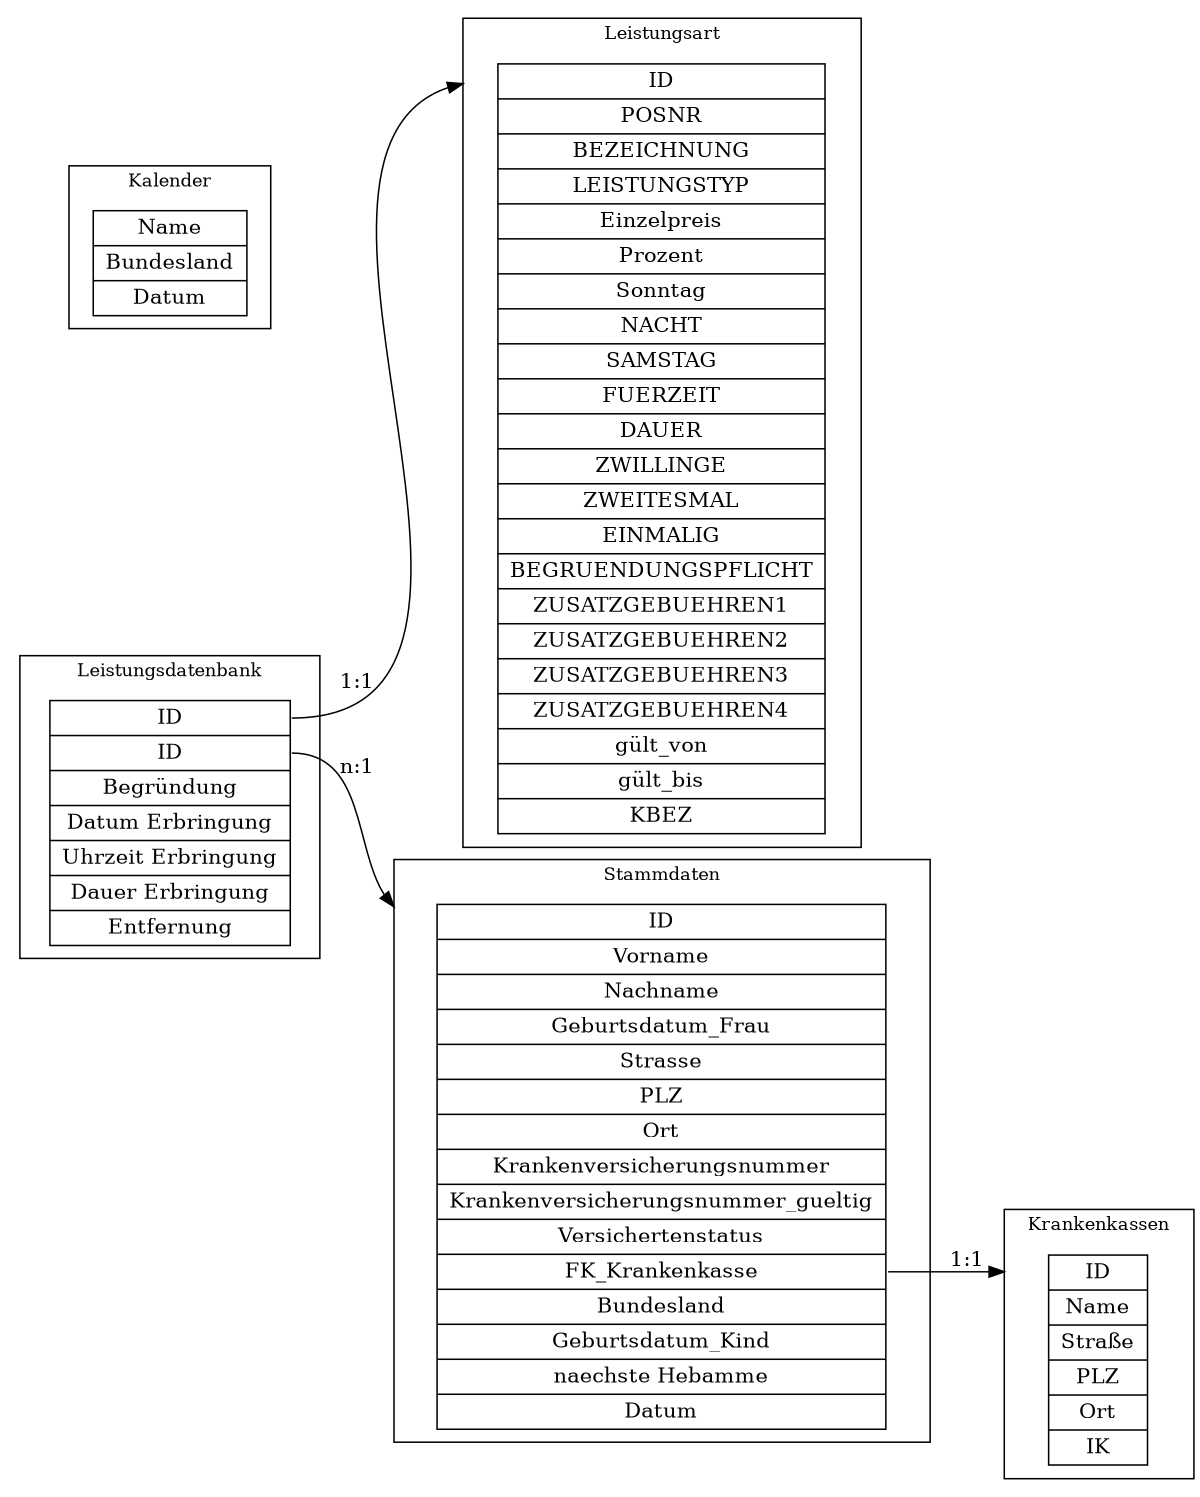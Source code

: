 digraph Hebamme {
	size="8,10";
	page="8.5,11";
	ratio=fill;
	fontsize=12;
	rankdir=LR;
	compound=true;

	subgraph cluster_leistungsart {
		label=Leistungsart;
		struct_leistungsart 
			[shape=record,
			 label="<id> ID | POSNR | BEZEICHNUNG | LEISTUNGSTYP | Einzelpreis | Prozent | Sonntag | NACHT | SAMSTAG | FUERZEIT | DAUER | ZWILLINGE | ZWEITESMAL | EINMALIG | BEGRUENDUNGSPFLICHT | ZUSATZGEBUEHREN1 | ZUSATZGEBUEHREN2 | ZUSATZGEBUEHREN3 | ZUSATZGEBUEHREN4 | gült_von | gült_bis | KBEZ "];
	} 

	subgraph cluster_stammdaten {
		label=Stammdaten;
		struct_stammdaten 
			[shape=record,
			 label="<id> ID | Vorname | Nachname | Geburtsdatum_Frau | Strasse | PLZ | Ort | Krankenversicherungsnummer | Krankenversicherungsnummer_gueltig | Versichertenstatus | <fkk> FK_Krankenkasse| Bundesland | Geburtsdatum_Kind | naechste Hebamme | Datum"];
	}

	subgraph cluster_kalender {
		label=Kalender;
		struct_kalender
			[shape=record,
			 label="Name | Bundesland | Datum"];
	}

	subgraph cluster_leistungsdb {
		label=Leistungsdatenbank;
		struct_leistungsdatenbank
			[shape=record,
			 label="<id> ID | <stid> ID | Begründung | Datum Erbringung | Uhrzeit Erbringung | Dauer Erbringung | Entfernung"];
	}

	subgraph cluster_krankenkassen {
		label=Krankenkassen;
		struct_krankenkassen
			[shape=record,
			 label="<id> ID | Name | Straße | PLZ | Ort | IK"];
	}

	struct_leistungsdatenbank:id -> struct_leistungsart:id [label="1:1",lhead=cluster_leistungsart];
	struct_leistungsdatenbank:stid -> struct_stammdaten:id [label="n:1",lhead=cluster_stammdaten];
	struct_stammdaten:fkk -> struct_krankenkassen:id [label="1:1",lhead=cluster_krankenkassen];
}